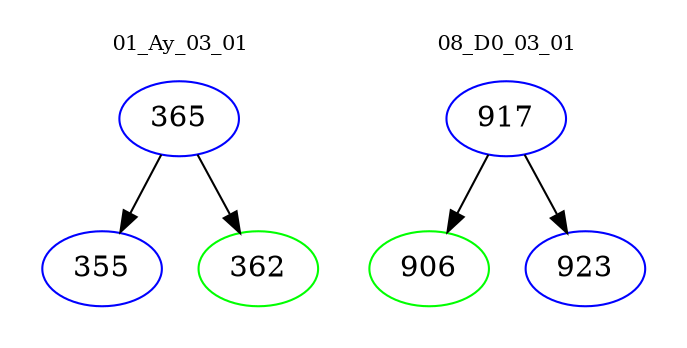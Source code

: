 digraph{
subgraph cluster_0 {
color = white
label = "01_Ay_03_01";
fontsize=10;
T0_365 [label="365", color="blue"]
T0_365 -> T0_355 [color="black"]
T0_355 [label="355", color="blue"]
T0_365 -> T0_362 [color="black"]
T0_362 [label="362", color="green"]
}
subgraph cluster_1 {
color = white
label = "08_D0_03_01";
fontsize=10;
T1_917 [label="917", color="blue"]
T1_917 -> T1_906 [color="black"]
T1_906 [label="906", color="green"]
T1_917 -> T1_923 [color="black"]
T1_923 [label="923", color="blue"]
}
}
